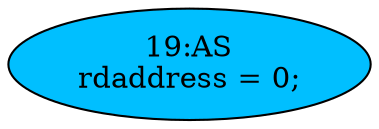 strict digraph "" {
	node [label="\N"];
	"19:AS"	 [ast="<pyverilog.vparser.ast.Assign object at 0x7f9d4b7f58d0>",
		def_var="['rdaddress']",
		fillcolor=deepskyblue,
		label="19:AS
rdaddress = 0;",
		statements="[]",
		style=filled,
		typ=Assign,
		use_var="[]"];
}
